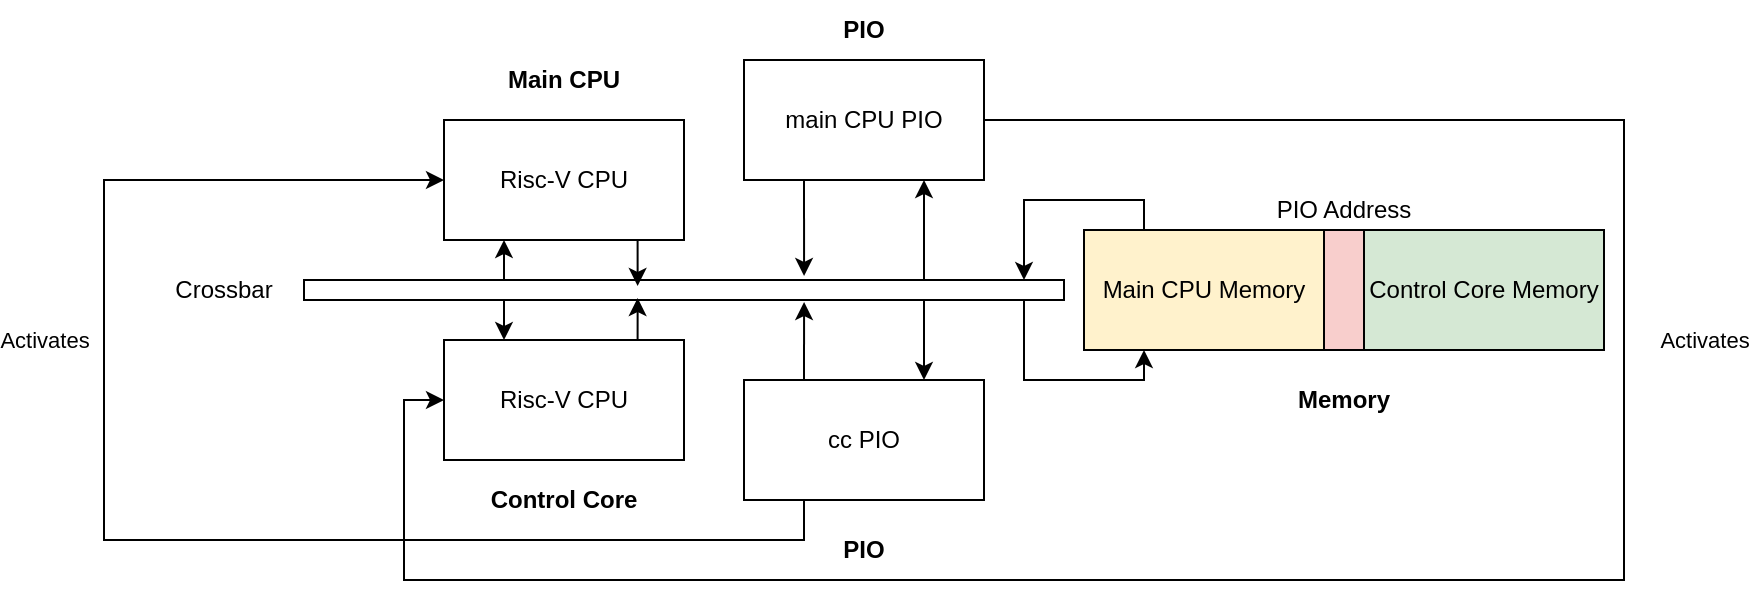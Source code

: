 <mxfile version="23.1.2" type="device">
  <diagram name="Seite-1" id="c9fLq5v8qPHtlmFyAqw9">
    <mxGraphModel dx="2855" dy="1151" grid="1" gridSize="10" guides="1" tooltips="1" connect="1" arrows="1" fold="1" page="1" pageScale="1" pageWidth="827" pageHeight="1169" math="0" shadow="0">
      <root>
        <mxCell id="0" />
        <mxCell id="1" parent="0" />
        <mxCell id="CidkblrYDS5ro8lADJb7-17" style="edgeStyle=orthogonalEdgeStyle;rounded=0;orthogonalLoop=1;jettySize=auto;html=1;exitX=0.25;exitY=1;exitDx=0;exitDy=0;entryX=0;entryY=0.5;entryDx=0;entryDy=0;" edge="1" parent="1" source="Om_-9WZKzuAxMyZvQkJx-1" target="Om_-9WZKzuAxMyZvQkJx-2">
          <mxGeometry relative="1" as="geometry">
            <Array as="points">
              <mxPoint x="260" y="620" />
              <mxPoint x="-90" y="620" />
              <mxPoint x="-90" y="440" />
            </Array>
          </mxGeometry>
        </mxCell>
        <mxCell id="CidkblrYDS5ro8lADJb7-18" value="Activates" style="edgeLabel;html=1;align=center;verticalAlign=middle;resizable=0;points=[];" vertex="1" connectable="0" parent="CidkblrYDS5ro8lADJb7-17">
          <mxGeometry x="0.328" y="-1" relative="1" as="geometry">
            <mxPoint x="-31" y="8" as="offset" />
          </mxGeometry>
        </mxCell>
        <mxCell id="Om_-9WZKzuAxMyZvQkJx-1" value="cc PIO " style="rounded=0;whiteSpace=wrap;html=1;" parent="1" vertex="1">
          <mxGeometry x="230" y="540" width="120" height="60" as="geometry" />
        </mxCell>
        <mxCell id="Om_-9WZKzuAxMyZvQkJx-2" value="Risc-V CPU" style="rounded=0;whiteSpace=wrap;html=1;" parent="1" vertex="1">
          <mxGeometry x="80" y="410" width="120" height="60" as="geometry" />
        </mxCell>
        <mxCell id="Om_-9WZKzuAxMyZvQkJx-3" value="Risc-V CPU" style="rounded=0;whiteSpace=wrap;html=1;" parent="1" vertex="1">
          <mxGeometry x="80" y="520" width="120" height="60" as="geometry" />
        </mxCell>
        <mxCell id="Om_-9WZKzuAxMyZvQkJx-27" value="&lt;b&gt;Control Core&lt;/b&gt;" style="text;html=1;strokeColor=none;fillColor=none;align=center;verticalAlign=middle;whiteSpace=wrap;rounded=0;" parent="1" vertex="1">
          <mxGeometry x="100" y="585" width="80" height="30" as="geometry" />
        </mxCell>
        <mxCell id="Om_-9WZKzuAxMyZvQkJx-28" value="&lt;b&gt;Main CPU&lt;/b&gt;" style="text;html=1;strokeColor=none;fillColor=none;align=center;verticalAlign=middle;whiteSpace=wrap;rounded=0;" parent="1" vertex="1">
          <mxGeometry x="110" y="375" width="60" height="30" as="geometry" />
        </mxCell>
        <mxCell id="CidkblrYDS5ro8lADJb7-7" style="edgeStyle=orthogonalEdgeStyle;rounded=0;orthogonalLoop=1;jettySize=auto;html=1;exitX=0.75;exitY=1;exitDx=0;exitDy=0;entryX=0.25;entryY=1;entryDx=0;entryDy=0;" edge="1" parent="1" source="wWCzeAXN8S8caG3dL00o-2" target="wWCzeAXN8S8caG3dL00o-5">
          <mxGeometry relative="1" as="geometry">
            <Array as="points">
              <mxPoint x="370" y="500" />
              <mxPoint x="370" y="540" />
              <mxPoint x="430" y="540" />
            </Array>
          </mxGeometry>
        </mxCell>
        <mxCell id="CidkblrYDS5ro8lADJb7-9" style="edgeStyle=orthogonalEdgeStyle;rounded=0;orthogonalLoop=1;jettySize=auto;html=1;exitX=0.75;exitY=1;exitDx=0;exitDy=0;entryX=0.75;entryY=0;entryDx=0;entryDy=0;" edge="1" parent="1" source="wWCzeAXN8S8caG3dL00o-2" target="Om_-9WZKzuAxMyZvQkJx-1">
          <mxGeometry relative="1" as="geometry">
            <Array as="points">
              <mxPoint x="320" y="500" />
            </Array>
          </mxGeometry>
        </mxCell>
        <mxCell id="CidkblrYDS5ro8lADJb7-11" style="edgeStyle=orthogonalEdgeStyle;rounded=0;orthogonalLoop=1;jettySize=auto;html=1;exitX=0.75;exitY=0;exitDx=0;exitDy=0;entryX=0.75;entryY=1;entryDx=0;entryDy=0;" edge="1" parent="1" source="wWCzeAXN8S8caG3dL00o-2" target="wWCzeAXN8S8caG3dL00o-3">
          <mxGeometry relative="1" as="geometry">
            <Array as="points">
              <mxPoint x="320" y="490" />
            </Array>
          </mxGeometry>
        </mxCell>
        <mxCell id="CidkblrYDS5ro8lADJb7-15" style="edgeStyle=orthogonalEdgeStyle;rounded=0;orthogonalLoop=1;jettySize=auto;html=1;exitX=0.25;exitY=1;exitDx=0;exitDy=0;entryX=0.25;entryY=0;entryDx=0;entryDy=0;" edge="1" parent="1" source="wWCzeAXN8S8caG3dL00o-2" target="Om_-9WZKzuAxMyZvQkJx-3">
          <mxGeometry relative="1" as="geometry" />
        </mxCell>
        <mxCell id="CidkblrYDS5ro8lADJb7-16" style="edgeStyle=orthogonalEdgeStyle;rounded=0;orthogonalLoop=1;jettySize=auto;html=1;exitX=0.25;exitY=0;exitDx=0;exitDy=0;entryX=0.25;entryY=1;entryDx=0;entryDy=0;" edge="1" parent="1" source="wWCzeAXN8S8caG3dL00o-2" target="Om_-9WZKzuAxMyZvQkJx-2">
          <mxGeometry relative="1" as="geometry" />
        </mxCell>
        <mxCell id="wWCzeAXN8S8caG3dL00o-2" value="" style="rounded=0;whiteSpace=wrap;html=1;" parent="1" vertex="1">
          <mxGeometry x="10" y="490" width="380" height="10" as="geometry" />
        </mxCell>
        <mxCell id="CidkblrYDS5ro8lADJb7-19" style="edgeStyle=orthogonalEdgeStyle;rounded=0;orthogonalLoop=1;jettySize=auto;html=1;exitX=1;exitY=0.5;exitDx=0;exitDy=0;entryX=0;entryY=0.5;entryDx=0;entryDy=0;" edge="1" parent="1" source="wWCzeAXN8S8caG3dL00o-3" target="Om_-9WZKzuAxMyZvQkJx-3">
          <mxGeometry relative="1" as="geometry">
            <Array as="points">
              <mxPoint x="670" y="410" />
              <mxPoint x="670" y="640" />
              <mxPoint x="60" y="640" />
              <mxPoint x="60" y="550" />
            </Array>
          </mxGeometry>
        </mxCell>
        <mxCell id="CidkblrYDS5ro8lADJb7-20" value="&lt;div&gt;Activates&lt;/div&gt;" style="edgeLabel;html=1;align=center;verticalAlign=middle;resizable=0;points=[];" vertex="1" connectable="0" parent="CidkblrYDS5ro8lADJb7-19">
          <mxGeometry x="-0.255" y="1" relative="1" as="geometry">
            <mxPoint x="39" y="-43" as="offset" />
          </mxGeometry>
        </mxCell>
        <mxCell id="wWCzeAXN8S8caG3dL00o-3" value="main CPU PIO " style="rounded=0;whiteSpace=wrap;html=1;" parent="1" vertex="1">
          <mxGeometry x="230" y="380" width="120" height="60" as="geometry" />
        </mxCell>
        <mxCell id="wWCzeAXN8S8caG3dL00o-5" value="Main CPU Memory" style="rounded=0;whiteSpace=wrap;html=1;fillColor=#fff2cc;strokeColor=#000000;" parent="1" vertex="1">
          <mxGeometry x="400" y="465" width="120" height="60" as="geometry" />
        </mxCell>
        <mxCell id="wWCzeAXN8S8caG3dL00o-6" value="&lt;div&gt;Crossbar&lt;/div&gt;" style="text;html=1;strokeColor=none;fillColor=none;align=center;verticalAlign=middle;whiteSpace=wrap;rounded=0;" parent="1" vertex="1">
          <mxGeometry x="-60" y="480" width="60" height="30" as="geometry" />
        </mxCell>
        <mxCell id="wWCzeAXN8S8caG3dL00o-32" value="" style="rounded=0;whiteSpace=wrap;html=1;fillColor=#f8cecc;strokeColor=#000000;" parent="1" vertex="1">
          <mxGeometry x="520" y="465" width="20" height="60" as="geometry" />
        </mxCell>
        <mxCell id="wWCzeAXN8S8caG3dL00o-36" value="PIO Address" style="text;html=1;strokeColor=none;fillColor=none;align=center;verticalAlign=middle;whiteSpace=wrap;rounded=0;" parent="1" vertex="1">
          <mxGeometry x="485" y="440" width="90" height="30" as="geometry" />
        </mxCell>
        <mxCell id="wWCzeAXN8S8caG3dL00o-37" value="&lt;div&gt;&lt;b&gt;Memory&lt;/b&gt;&lt;/div&gt;" style="text;html=1;strokeColor=none;fillColor=none;align=center;verticalAlign=middle;whiteSpace=wrap;rounded=0;" parent="1" vertex="1">
          <mxGeometry x="500" y="535" width="60" height="30" as="geometry" />
        </mxCell>
        <mxCell id="CidkblrYDS5ro8lADJb7-2" value="Control Core Memory" style="rounded=0;whiteSpace=wrap;html=1;fillColor=#d5e8d4;strokeColor=#000000;" vertex="1" parent="1">
          <mxGeometry x="540" y="465" width="120" height="60" as="geometry" />
        </mxCell>
        <mxCell id="CidkblrYDS5ro8lADJb7-3" value="&lt;b&gt;PIO&lt;/b&gt;" style="text;html=1;strokeColor=none;fillColor=none;align=center;verticalAlign=middle;whiteSpace=wrap;rounded=0;" vertex="1" parent="1">
          <mxGeometry x="260" y="350" width="60" height="30" as="geometry" />
        </mxCell>
        <mxCell id="CidkblrYDS5ro8lADJb7-4" value="&lt;b&gt;PIO&lt;/b&gt;" style="text;html=1;strokeColor=none;fillColor=none;align=center;verticalAlign=middle;whiteSpace=wrap;rounded=0;" vertex="1" parent="1">
          <mxGeometry x="260" y="610" width="60" height="30" as="geometry" />
        </mxCell>
        <mxCell id="CidkblrYDS5ro8lADJb7-5" style="edgeStyle=orthogonalEdgeStyle;rounded=0;orthogonalLoop=1;jettySize=auto;html=1;exitX=0.25;exitY=0;exitDx=0;exitDy=0;" edge="1" parent="1" source="wWCzeAXN8S8caG3dL00o-5">
          <mxGeometry relative="1" as="geometry">
            <mxPoint x="370" y="490" as="targetPoint" />
            <Array as="points">
              <mxPoint x="430" y="450" />
              <mxPoint x="370" y="450" />
            </Array>
          </mxGeometry>
        </mxCell>
        <mxCell id="CidkblrYDS5ro8lADJb7-8" style="edgeStyle=orthogonalEdgeStyle;rounded=0;orthogonalLoop=1;jettySize=auto;html=1;exitX=0.25;exitY=0;exitDx=0;exitDy=0;entryX=0.658;entryY=1.1;entryDx=0;entryDy=0;entryPerimeter=0;" edge="1" parent="1" source="Om_-9WZKzuAxMyZvQkJx-1" target="wWCzeAXN8S8caG3dL00o-2">
          <mxGeometry relative="1" as="geometry" />
        </mxCell>
        <mxCell id="CidkblrYDS5ro8lADJb7-10" style="edgeStyle=orthogonalEdgeStyle;rounded=0;orthogonalLoop=1;jettySize=auto;html=1;exitX=0.25;exitY=1;exitDx=0;exitDy=0;entryX=0.658;entryY=-0.2;entryDx=0;entryDy=0;entryPerimeter=0;" edge="1" parent="1" source="wWCzeAXN8S8caG3dL00o-3" target="wWCzeAXN8S8caG3dL00o-2">
          <mxGeometry relative="1" as="geometry" />
        </mxCell>
        <mxCell id="CidkblrYDS5ro8lADJb7-13" style="edgeStyle=orthogonalEdgeStyle;rounded=0;orthogonalLoop=1;jettySize=auto;html=1;exitX=0.75;exitY=1;exitDx=0;exitDy=0;entryX=0.439;entryY=0.3;entryDx=0;entryDy=0;entryPerimeter=0;" edge="1" parent="1" source="Om_-9WZKzuAxMyZvQkJx-2" target="wWCzeAXN8S8caG3dL00o-2">
          <mxGeometry relative="1" as="geometry" />
        </mxCell>
        <mxCell id="CidkblrYDS5ro8lADJb7-14" style="edgeStyle=orthogonalEdgeStyle;rounded=0;orthogonalLoop=1;jettySize=auto;html=1;exitX=0.75;exitY=0;exitDx=0;exitDy=0;entryX=0.439;entryY=0.9;entryDx=0;entryDy=0;entryPerimeter=0;" edge="1" parent="1" source="Om_-9WZKzuAxMyZvQkJx-3" target="wWCzeAXN8S8caG3dL00o-2">
          <mxGeometry relative="1" as="geometry" />
        </mxCell>
      </root>
    </mxGraphModel>
  </diagram>
</mxfile>
